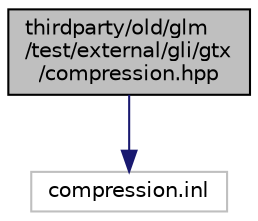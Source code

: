digraph "thirdparty/old/glm/test/external/gli/gtx/compression.hpp"
{
  edge [fontname="Helvetica",fontsize="10",labelfontname="Helvetica",labelfontsize="10"];
  node [fontname="Helvetica",fontsize="10",shape=record];
  Node1 [label="thirdparty/old/glm\l/test/external/gli/gtx\l/compression.hpp",height=0.2,width=0.4,color="black", fillcolor="grey75", style="filled", fontcolor="black"];
  Node1 -> Node2 [color="midnightblue",fontsize="10",style="solid",fontname="Helvetica"];
  Node2 [label="compression.inl",height=0.2,width=0.4,color="grey75", fillcolor="white", style="filled"];
}
